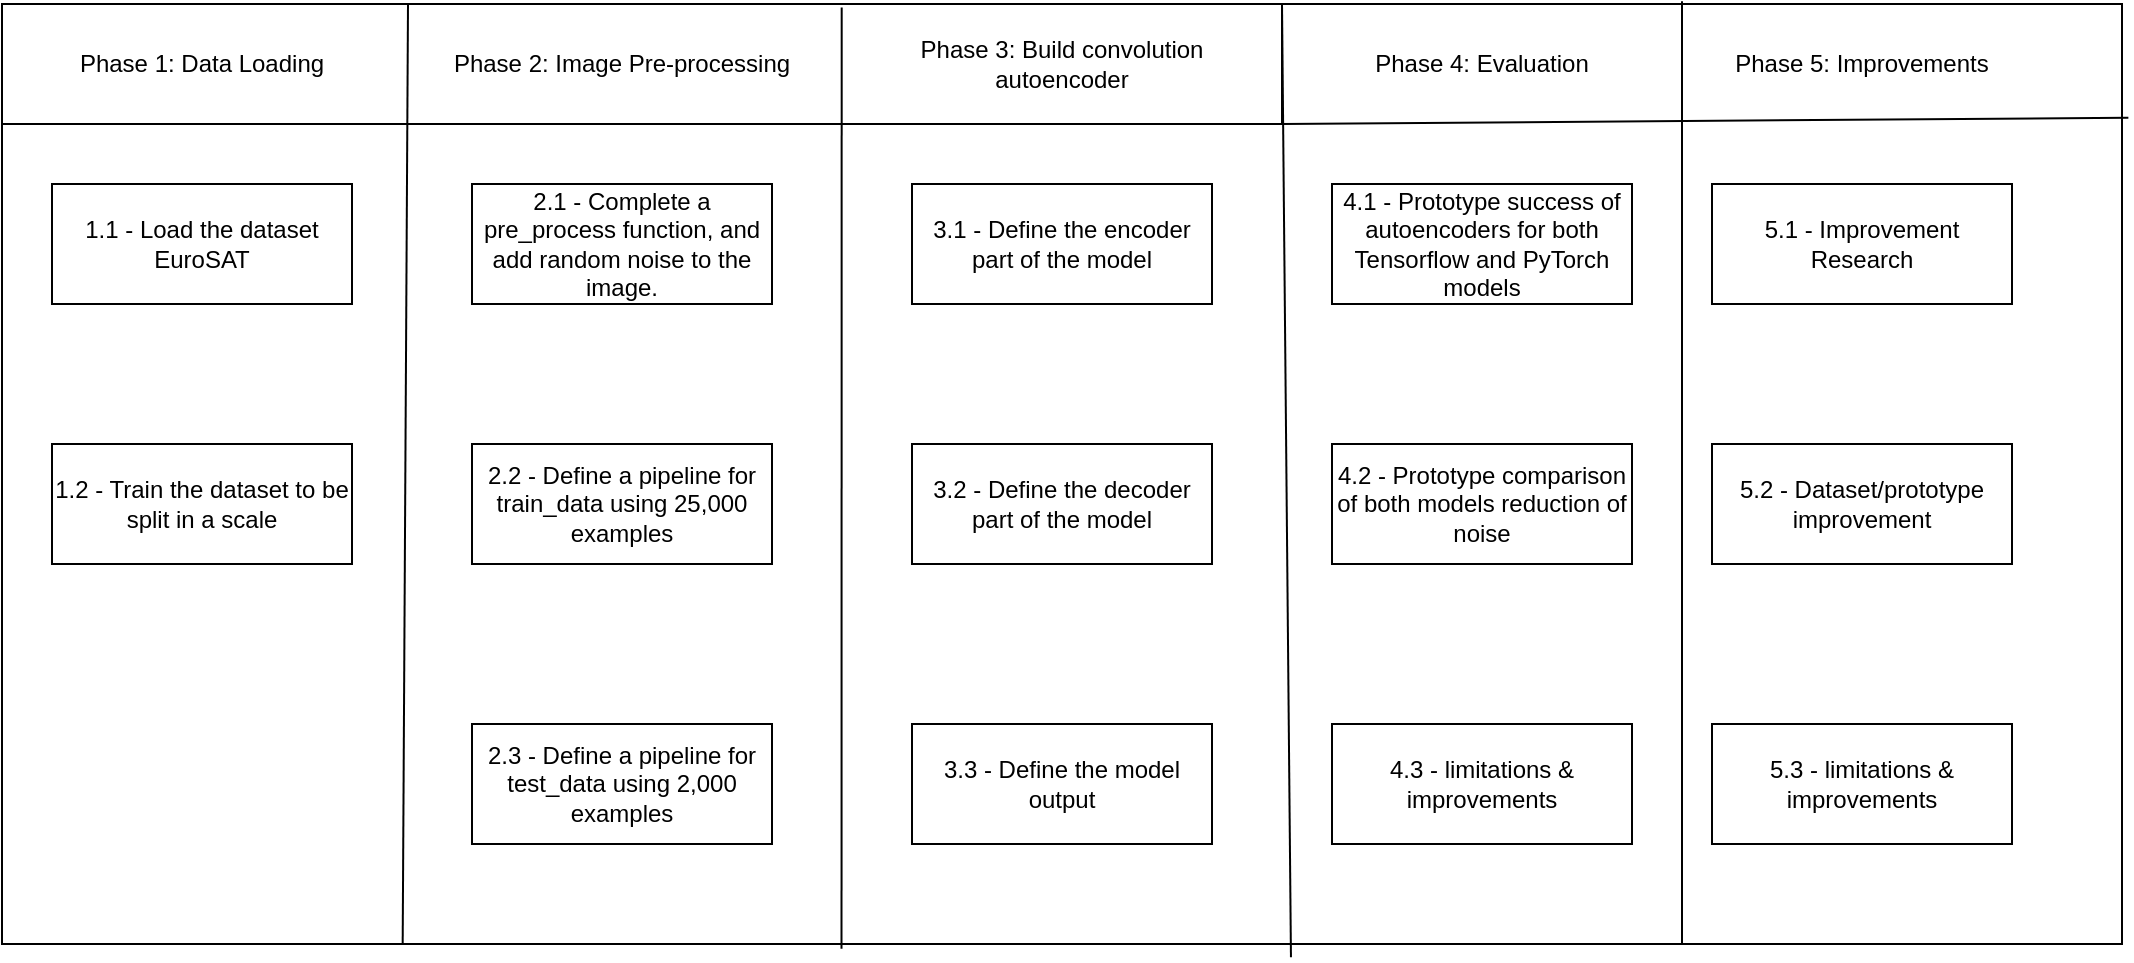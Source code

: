 <mxfile version="20.6.2" type="device"><diagram name="Page-1" id="2a216829-ef6e-dabb-86c1-c78162f3ba2b"><mxGraphModel dx="1203" dy="720" grid="1" gridSize="10" guides="1" tooltips="1" connect="1" arrows="1" fold="1" page="1" pageScale="1" pageWidth="850" pageHeight="1100" background="none" math="0" shadow="0"><root><mxCell id="0"/><mxCell id="1" parent="0"/><mxCell id="v8CAavbJpiVrFhX17e4O-1" value="" style="rounded=0;whiteSpace=wrap;html=1;" vertex="1" parent="1"><mxGeometry x="100" y="190" width="1060" height="470" as="geometry"/></mxCell><mxCell id="v8CAavbJpiVrFhX17e4O-2" value="" style="rounded=0;whiteSpace=wrap;html=1;" vertex="1" parent="1"><mxGeometry x="100" y="190" width="640" height="60" as="geometry"/></mxCell><mxCell id="v8CAavbJpiVrFhX17e4O-3" value="Phase 1: Data Loading" style="text;html=1;strokeColor=none;fillColor=none;align=center;verticalAlign=middle;whiteSpace=wrap;rounded=0;" vertex="1" parent="1"><mxGeometry x="125" y="205" width="150" height="30" as="geometry"/></mxCell><mxCell id="v8CAavbJpiVrFhX17e4O-4" value="1.1 - Load the dataset EuroSAT" style="rounded=0;whiteSpace=wrap;html=1;" vertex="1" parent="1"><mxGeometry x="125" y="280" width="150" height="60" as="geometry"/></mxCell><mxCell id="v8CAavbJpiVrFhX17e4O-5" value="1.2 - Train the dataset to be split in a scale" style="rounded=0;whiteSpace=wrap;html=1;" vertex="1" parent="1"><mxGeometry x="125" y="410" width="150" height="60" as="geometry"/></mxCell><mxCell id="v8CAavbJpiVrFhX17e4O-6" value="" style="endArrow=none;html=1;rounded=0;exitX=0.189;exitY=1;exitDx=0;exitDy=0;exitPerimeter=0;" edge="1" parent="1" source="v8CAavbJpiVrFhX17e4O-1"><mxGeometry width="50" height="50" relative="1" as="geometry"><mxPoint x="303" y="690" as="sourcePoint"/><mxPoint x="303" y="190" as="targetPoint"/></mxGeometry></mxCell><mxCell id="v8CAavbJpiVrFhX17e4O-7" value="Phase 2: Image Pre-processing" style="text;html=1;strokeColor=none;fillColor=none;align=center;verticalAlign=middle;whiteSpace=wrap;rounded=0;" vertex="1" parent="1"><mxGeometry x="320" y="205" width="180" height="30" as="geometry"/></mxCell><mxCell id="v8CAavbJpiVrFhX17e4O-8" value="2.1 - Complete a pre_process function, and add random noise to the image." style="rounded=0;whiteSpace=wrap;html=1;" vertex="1" parent="1"><mxGeometry x="335" y="280" width="150" height="60" as="geometry"/></mxCell><mxCell id="v8CAavbJpiVrFhX17e4O-9" value="2.2 - Define a pipeline for train_data using 25,000 examples" style="rounded=0;whiteSpace=wrap;html=1;" vertex="1" parent="1"><mxGeometry x="335" y="410" width="150" height="60" as="geometry"/></mxCell><mxCell id="v8CAavbJpiVrFhX17e4O-10" value="2.3 - Define a pipeline for test_data using 2,000 examples" style="rounded=0;whiteSpace=wrap;html=1;" vertex="1" parent="1"><mxGeometry x="335" y="550" width="150" height="60" as="geometry"/></mxCell><mxCell id="v8CAavbJpiVrFhX17e4O-11" value="" style="endArrow=none;html=1;rounded=0;entryX=0.656;entryY=0.03;entryDx=0;entryDy=0;entryPerimeter=0;exitX=0.396;exitY=1.005;exitDx=0;exitDy=0;exitPerimeter=0;" edge="1" parent="1" source="v8CAavbJpiVrFhX17e4O-1" target="v8CAavbJpiVrFhX17e4O-2"><mxGeometry width="50" height="50" relative="1" as="geometry"><mxPoint x="520" y="690" as="sourcePoint"/><mxPoint x="319.22" y="195.92" as="targetPoint"/></mxGeometry></mxCell><mxCell id="v8CAavbJpiVrFhX17e4O-12" value="Phase 3: Build convolution autoencoder" style="text;html=1;strokeColor=none;fillColor=none;align=center;verticalAlign=middle;whiteSpace=wrap;rounded=0;" vertex="1" parent="1"><mxGeometry x="540" y="205" width="180" height="30" as="geometry"/></mxCell><mxCell id="v8CAavbJpiVrFhX17e4O-13" value="3.1 - Define the encoder part of the model" style="rounded=0;whiteSpace=wrap;html=1;" vertex="1" parent="1"><mxGeometry x="555" y="280" width="150" height="60" as="geometry"/></mxCell><mxCell id="v8CAavbJpiVrFhX17e4O-15" value="3.2 - Define the decoder part of the model" style="rounded=0;whiteSpace=wrap;html=1;" vertex="1" parent="1"><mxGeometry x="555" y="410" width="150" height="60" as="geometry"/></mxCell><mxCell id="v8CAavbJpiVrFhX17e4O-16" value="3.3 - Define the model output" style="rounded=0;whiteSpace=wrap;html=1;" vertex="1" parent="1"><mxGeometry x="555" y="550" width="150" height="60" as="geometry"/></mxCell><mxCell id="v8CAavbJpiVrFhX17e4O-17" value="" style="endArrow=none;html=1;rounded=0;entryX=0.637;entryY=0.019;entryDx=0;entryDy=0;entryPerimeter=0;exitX=0.608;exitY=1.014;exitDx=0;exitDy=0;exitPerimeter=0;" edge="1" parent="1" source="v8CAavbJpiVrFhX17e4O-1"><mxGeometry width="50" height="50" relative="1" as="geometry"><mxPoint x="740" y="650" as="sourcePoint"/><mxPoint x="740" y="190" as="targetPoint"/></mxGeometry></mxCell><mxCell id="v8CAavbJpiVrFhX17e4O-18" value="" style="endArrow=none;html=1;rounded=0;entryX=1.003;entryY=0.121;entryDx=0;entryDy=0;entryPerimeter=0;" edge="1" parent="1" target="v8CAavbJpiVrFhX17e4O-1"><mxGeometry width="50" height="50" relative="1" as="geometry"><mxPoint x="740" y="250" as="sourcePoint"/><mxPoint x="1010" y="420" as="targetPoint"/></mxGeometry></mxCell><mxCell id="v8CAavbJpiVrFhX17e4O-19" value="Phase 4: Evaluation" style="text;html=1;strokeColor=none;fillColor=none;align=center;verticalAlign=middle;whiteSpace=wrap;rounded=0;" vertex="1" parent="1"><mxGeometry x="750" y="205" width="180" height="30" as="geometry"/></mxCell><mxCell id="v8CAavbJpiVrFhX17e4O-20" value="Phase 5: Improvements" style="text;html=1;strokeColor=none;fillColor=none;align=center;verticalAlign=middle;whiteSpace=wrap;rounded=0;" vertex="1" parent="1"><mxGeometry x="940" y="205" width="180" height="30" as="geometry"/></mxCell><mxCell id="v8CAavbJpiVrFhX17e4O-21" value="4.1 - Prototype success of autoencoders for both Tensorflow and PyTorch models" style="rounded=0;whiteSpace=wrap;html=1;" vertex="1" parent="1"><mxGeometry x="765" y="280" width="150" height="60" as="geometry"/></mxCell><mxCell id="v8CAavbJpiVrFhX17e4O-22" value="4.2 - Prototype comparison&lt;br&gt;of both models reduction of noise" style="rounded=0;whiteSpace=wrap;html=1;" vertex="1" parent="1"><mxGeometry x="765" y="410" width="150" height="60" as="geometry"/></mxCell><mxCell id="v8CAavbJpiVrFhX17e4O-23" value="4.3 - limitations &amp;amp; improvements" style="rounded=0;whiteSpace=wrap;html=1;" vertex="1" parent="1"><mxGeometry x="765" y="550" width="150" height="60" as="geometry"/></mxCell><mxCell id="v8CAavbJpiVrFhX17e4O-24" value="" style="endArrow=none;html=1;rounded=0;entryX=0.637;entryY=0.019;entryDx=0;entryDy=0;entryPerimeter=0;" edge="1" parent="1"><mxGeometry width="50" height="50" relative="1" as="geometry"><mxPoint x="940" y="660" as="sourcePoint"/><mxPoint x="940" y="188.64" as="targetPoint"/></mxGeometry></mxCell><mxCell id="v8CAavbJpiVrFhX17e4O-25" value="5.1 - Improvement Research" style="rounded=0;whiteSpace=wrap;html=1;" vertex="1" parent="1"><mxGeometry x="955" y="280" width="150" height="60" as="geometry"/></mxCell><mxCell id="v8CAavbJpiVrFhX17e4O-26" value="5.2 - Dataset/prototype improvement" style="rounded=0;whiteSpace=wrap;html=1;" vertex="1" parent="1"><mxGeometry x="955" y="410" width="150" height="60" as="geometry"/></mxCell><mxCell id="v8CAavbJpiVrFhX17e4O-27" value="5.3&amp;nbsp;- limitations &amp;amp; improvements" style="rounded=0;whiteSpace=wrap;html=1;" vertex="1" parent="1"><mxGeometry x="955" y="550" width="150" height="60" as="geometry"/></mxCell></root></mxGraphModel></diagram></mxfile>